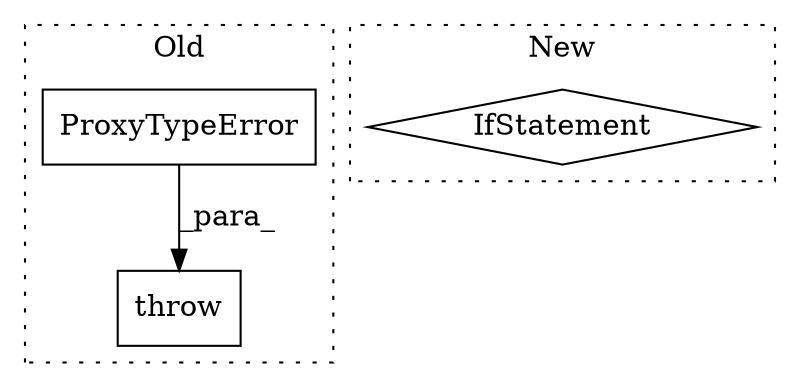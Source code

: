 digraph G {
subgraph cluster0 {
1 [label="ProxyTypeError" a="32" s="370,469" l="15,1" shape="box"];
3 [label="throw" a="53" s="364" l="6" shape="box"];
label = "Old";
style="dotted";
}
subgraph cluster1 {
2 [label="IfStatement" a="25" s="766,876" l="4,2" shape="diamond"];
label = "New";
style="dotted";
}
1 -> 3 [label="_para_"];
}